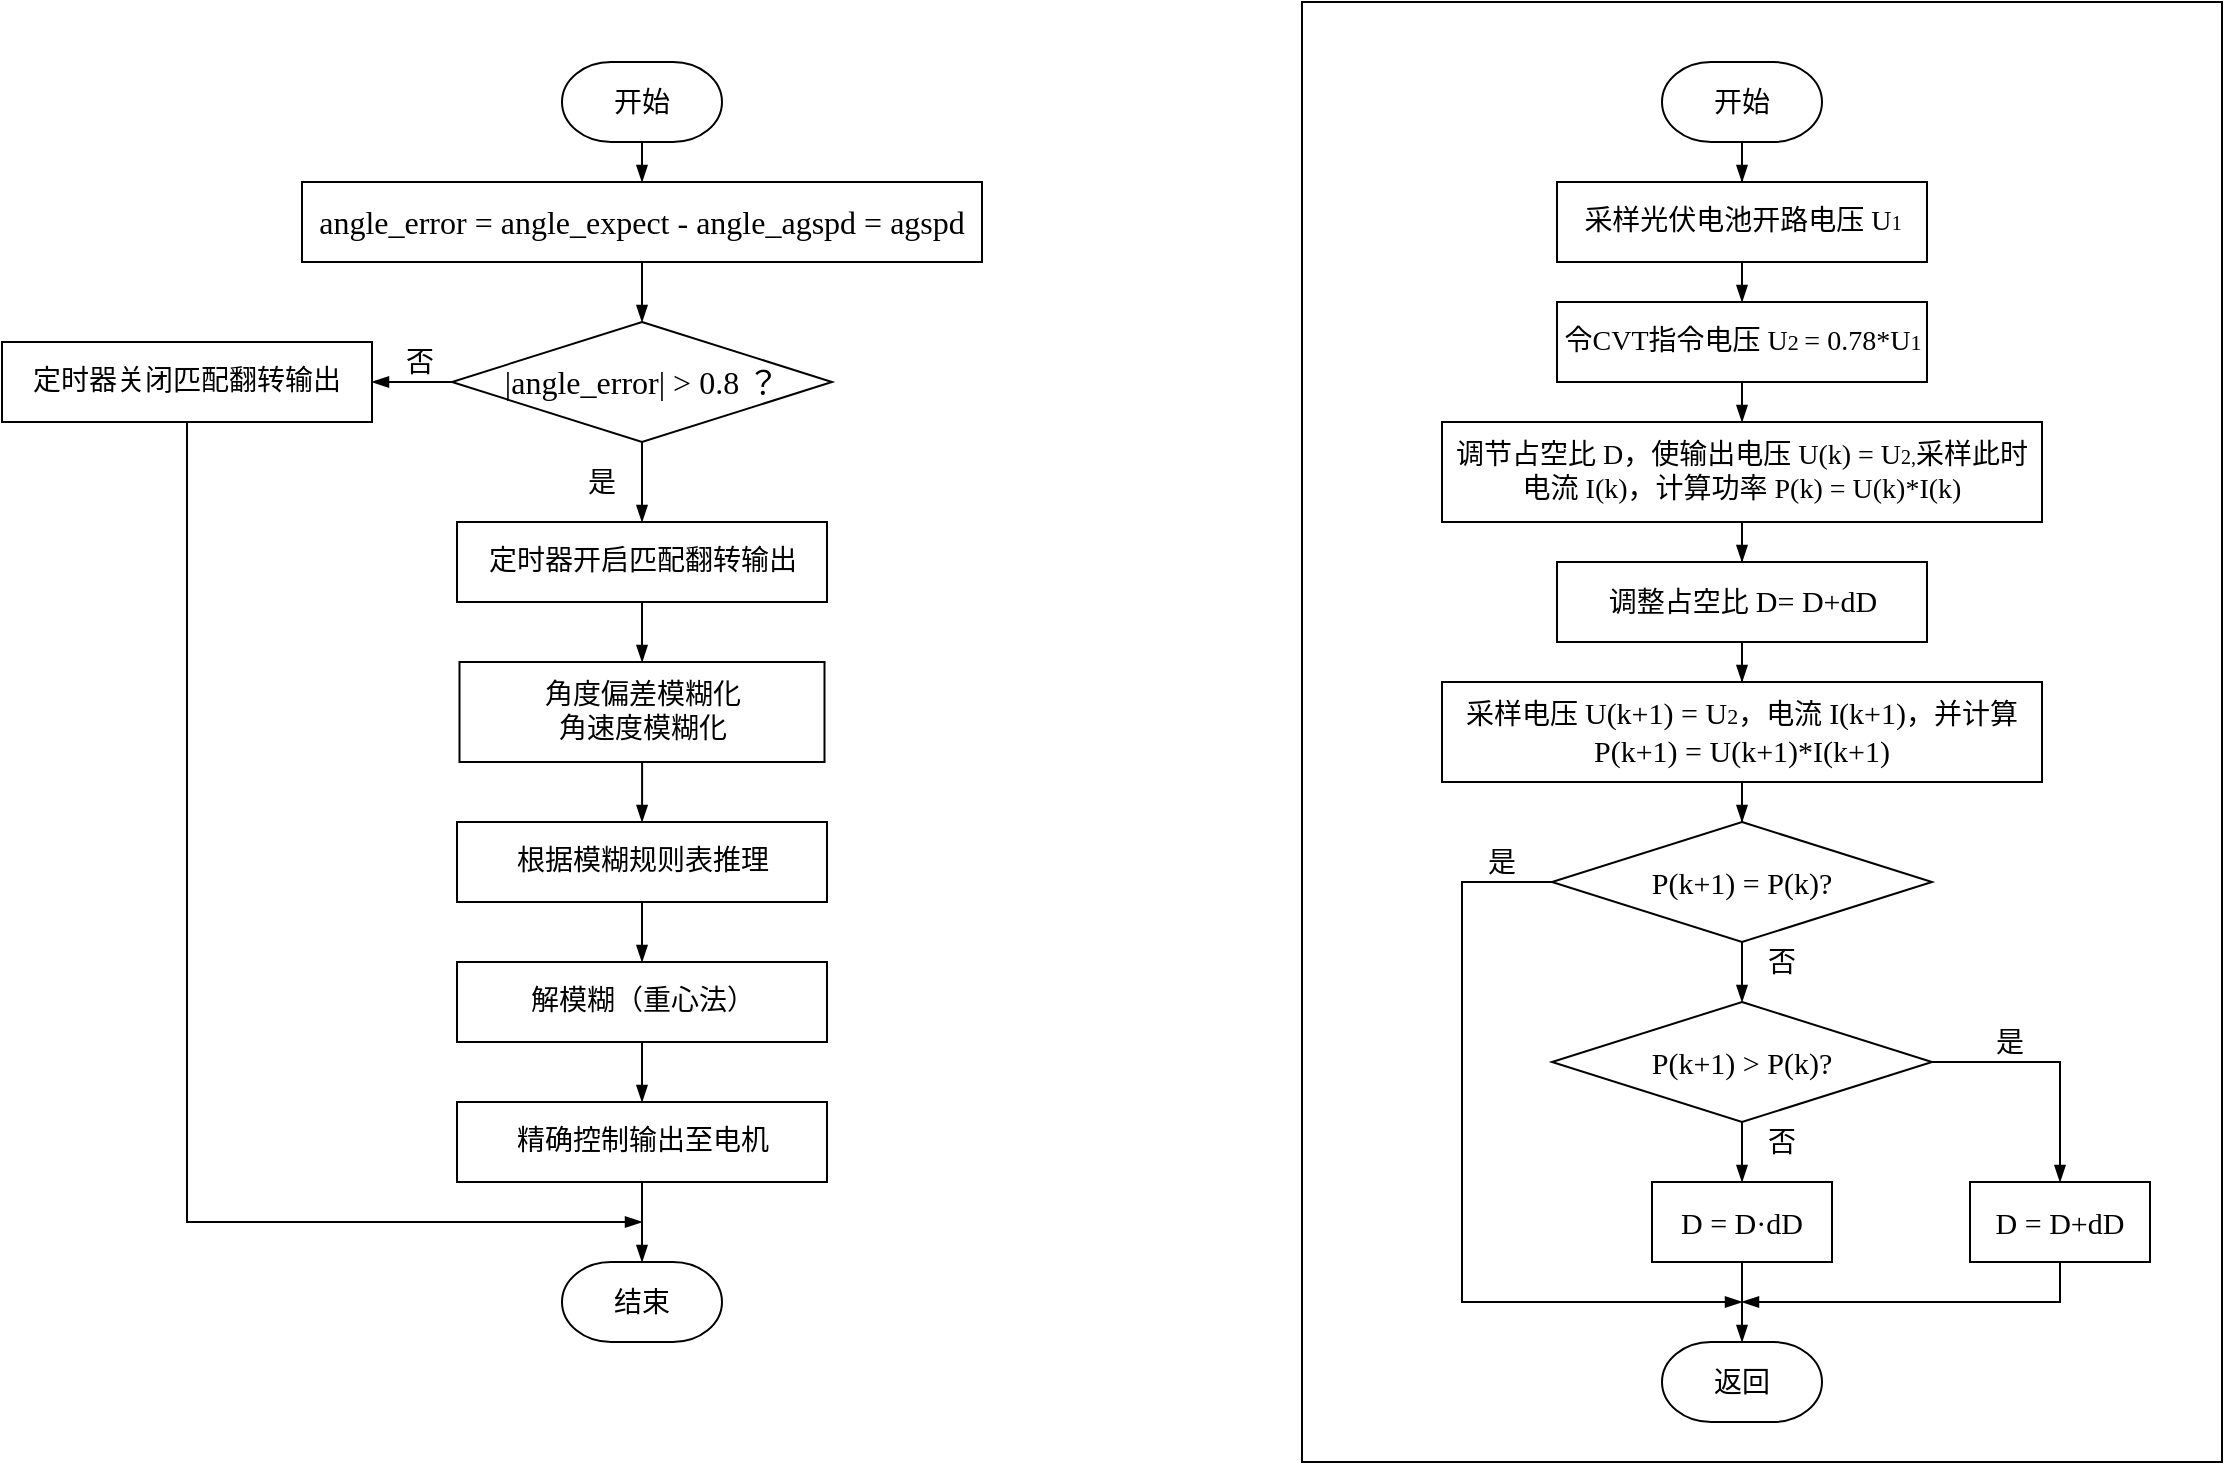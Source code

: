 <mxfile version="13.4.6" type="github">
  <diagram id="C5RBs43oDa-KdzZeNtuy" name="Page-1">
    <mxGraphModel dx="1865" dy="1748" grid="1" gridSize="10" guides="1" tooltips="1" connect="1" arrows="1" fold="1" page="1" pageScale="1" pageWidth="827" pageHeight="1169" math="0" shadow="0">
      <root>
        <mxCell id="WIyWlLk6GJQsqaUBKTNV-0" />
        <mxCell id="WIyWlLk6GJQsqaUBKTNV-1" parent="WIyWlLk6GJQsqaUBKTNV-0" />
        <mxCell id="u0UtIvNj63yNevoHzUJB-31" value="" style="rounded=0;whiteSpace=wrap;html=1;strokeWidth=1;fillColor=none;" vertex="1" parent="WIyWlLk6GJQsqaUBKTNV-1">
          <mxGeometry x="-10" y="-30" width="460" height="730" as="geometry" />
        </mxCell>
        <mxCell id="u0UtIvNj63yNevoHzUJB-3" style="edgeStyle=orthogonalEdgeStyle;rounded=0;orthogonalLoop=1;jettySize=auto;html=1;exitX=0.5;exitY=1;exitDx=0;exitDy=0;exitPerimeter=0;endArrow=blockThin;endFill=1;" edge="1" parent="WIyWlLk6GJQsqaUBKTNV-1" source="u0UtIvNj63yNevoHzUJB-0" target="u0UtIvNj63yNevoHzUJB-1">
          <mxGeometry relative="1" as="geometry" />
        </mxCell>
        <mxCell id="u0UtIvNj63yNevoHzUJB-0" value="&lt;font style=&quot;font-size: 14px&quot;&gt;开始&lt;/font&gt;" style="strokeWidth=1;html=1;shape=mxgraph.flowchart.terminator;whiteSpace=wrap;" vertex="1" parent="WIyWlLk6GJQsqaUBKTNV-1">
          <mxGeometry x="170" width="80" height="40" as="geometry" />
        </mxCell>
        <mxCell id="u0UtIvNj63yNevoHzUJB-4" style="edgeStyle=orthogonalEdgeStyle;rounded=0;orthogonalLoop=1;jettySize=auto;html=1;exitX=0.5;exitY=1;exitDx=0;exitDy=0;entryX=0.5;entryY=0;entryDx=0;entryDy=0;endArrow=blockThin;endFill=1;" edge="1" parent="WIyWlLk6GJQsqaUBKTNV-1" source="u0UtIvNj63yNevoHzUJB-1" target="u0UtIvNj63yNevoHzUJB-2">
          <mxGeometry relative="1" as="geometry" />
        </mxCell>
        <mxCell id="u0UtIvNj63yNevoHzUJB-1" value="&lt;font face=&quot;Times New Roman&quot;&gt;&lt;font style=&quot;font-size: 14px&quot;&gt;采样光伏电池开路电压 U&lt;/font&gt;&lt;font style=&quot;font-size: 10px&quot;&gt;1&lt;/font&gt;&lt;/font&gt;" style="rounded=0;whiteSpace=wrap;html=1;strokeWidth=1;" vertex="1" parent="WIyWlLk6GJQsqaUBKTNV-1">
          <mxGeometry x="117.5" y="60" width="185" height="40" as="geometry" />
        </mxCell>
        <mxCell id="u0UtIvNj63yNevoHzUJB-13" style="edgeStyle=orthogonalEdgeStyle;rounded=0;orthogonalLoop=1;jettySize=auto;html=1;exitX=0.5;exitY=1;exitDx=0;exitDy=0;entryX=0.5;entryY=0;entryDx=0;entryDy=0;endArrow=blockThin;endFill=1;" edge="1" parent="WIyWlLk6GJQsqaUBKTNV-1" source="u0UtIvNj63yNevoHzUJB-2" target="u0UtIvNj63yNevoHzUJB-5">
          <mxGeometry relative="1" as="geometry" />
        </mxCell>
        <mxCell id="u0UtIvNj63yNevoHzUJB-2" value="&lt;font face=&quot;Times New Roman&quot;&gt;&lt;font style=&quot;font-size: 14px&quot;&gt;令CVT指令电压 U&lt;/font&gt;&lt;font style=&quot;font-size: 11px&quot;&gt;2&amp;nbsp;&lt;/font&gt;&lt;font style=&quot;font-size: 14px&quot;&gt;= 0.78*U&lt;/font&gt;&lt;font style=&quot;font-size: 11px&quot;&gt;1&lt;/font&gt;&lt;/font&gt;" style="rounded=0;whiteSpace=wrap;html=1;strokeWidth=1;" vertex="1" parent="WIyWlLk6GJQsqaUBKTNV-1">
          <mxGeometry x="117.5" y="120" width="185" height="40" as="geometry" />
        </mxCell>
        <mxCell id="u0UtIvNj63yNevoHzUJB-14" style="edgeStyle=orthogonalEdgeStyle;rounded=0;orthogonalLoop=1;jettySize=auto;html=1;exitX=0.5;exitY=1;exitDx=0;exitDy=0;endArrow=blockThin;endFill=1;" edge="1" parent="WIyWlLk6GJQsqaUBKTNV-1" source="u0UtIvNj63yNevoHzUJB-5" target="u0UtIvNj63yNevoHzUJB-6">
          <mxGeometry relative="1" as="geometry" />
        </mxCell>
        <mxCell id="u0UtIvNj63yNevoHzUJB-5" value="&lt;font face=&quot;Times New Roman&quot;&gt;&lt;span style=&quot;font-size: 14px&quot;&gt;调节占空比 D，使输出电压 U(k) = U&lt;/span&gt;&lt;font style=&quot;font-size: 10px&quot;&gt;2,&lt;/font&gt;&lt;font style=&quot;font-size: 14px&quot;&gt;采样此时电流 I(k)，计算功率 P(k) = U(k)*I(k)&lt;/font&gt;&lt;/font&gt;" style="rounded=0;whiteSpace=wrap;html=1;strokeWidth=1;" vertex="1" parent="WIyWlLk6GJQsqaUBKTNV-1">
          <mxGeometry x="60" y="180" width="300" height="50" as="geometry" />
        </mxCell>
        <mxCell id="u0UtIvNj63yNevoHzUJB-15" style="edgeStyle=orthogonalEdgeStyle;rounded=0;orthogonalLoop=1;jettySize=auto;html=1;exitX=0.5;exitY=1;exitDx=0;exitDy=0;endArrow=blockThin;endFill=1;" edge="1" parent="WIyWlLk6GJQsqaUBKTNV-1" source="u0UtIvNj63yNevoHzUJB-6" target="u0UtIvNj63yNevoHzUJB-7">
          <mxGeometry relative="1" as="geometry" />
        </mxCell>
        <mxCell id="u0UtIvNj63yNevoHzUJB-6" value="&lt;font face=&quot;Times New Roman&quot;&gt;&lt;span style=&quot;font-size: 14px&quot;&gt;调整占空比&amp;nbsp;&lt;/span&gt;&lt;font style=&quot;font-size: 15px&quot;&gt;D= D+dD&lt;/font&gt;&lt;/font&gt;" style="rounded=0;whiteSpace=wrap;html=1;strokeWidth=1;" vertex="1" parent="WIyWlLk6GJQsqaUBKTNV-1">
          <mxGeometry x="117.5" y="250" width="185" height="40" as="geometry" />
        </mxCell>
        <mxCell id="u0UtIvNj63yNevoHzUJB-16" style="edgeStyle=orthogonalEdgeStyle;rounded=0;orthogonalLoop=1;jettySize=auto;html=1;exitX=0.5;exitY=1;exitDx=0;exitDy=0;endArrow=blockThin;endFill=1;" edge="1" parent="WIyWlLk6GJQsqaUBKTNV-1" source="u0UtIvNj63yNevoHzUJB-7" target="u0UtIvNj63yNevoHzUJB-8">
          <mxGeometry relative="1" as="geometry" />
        </mxCell>
        <mxCell id="u0UtIvNj63yNevoHzUJB-7" value="&lt;font face=&quot;Times New Roman&quot;&gt;&lt;span style=&quot;font-size: 14px&quot;&gt;采样电压&amp;nbsp;&lt;/span&gt;&lt;font style=&quot;font-size: 15px&quot;&gt;U(k+1) = U&lt;/font&gt;&lt;font style=&quot;font-size: 11px&quot;&gt;2&lt;/font&gt;&lt;font style=&quot;font-size: 14px&quot;&gt;，&lt;/font&gt;&lt;font style=&quot;font-size: 14px&quot;&gt;电流&amp;nbsp;&lt;/font&gt;&lt;font style=&quot;font-size: 15px&quot;&gt;I(k+1)&lt;/font&gt;&lt;font style=&quot;font-size: 14px&quot;&gt;，并计算&lt;/font&gt;&lt;font style=&quot;font-size: 15px&quot;&gt;P(k+1) = U(k+1)*I(k+1)&lt;/font&gt;&lt;/font&gt;" style="rounded=0;whiteSpace=wrap;html=1;strokeWidth=1;" vertex="1" parent="WIyWlLk6GJQsqaUBKTNV-1">
          <mxGeometry x="60" y="310" width="300" height="50" as="geometry" />
        </mxCell>
        <mxCell id="u0UtIvNj63yNevoHzUJB-17" style="edgeStyle=orthogonalEdgeStyle;rounded=0;orthogonalLoop=1;jettySize=auto;html=1;exitX=0.5;exitY=1;exitDx=0;exitDy=0;endArrow=blockThin;endFill=1;" edge="1" parent="WIyWlLk6GJQsqaUBKTNV-1" source="u0UtIvNj63yNevoHzUJB-8" target="u0UtIvNj63yNevoHzUJB-9">
          <mxGeometry relative="1" as="geometry" />
        </mxCell>
        <mxCell id="u0UtIvNj63yNevoHzUJB-19" style="edgeStyle=orthogonalEdgeStyle;rounded=0;orthogonalLoop=1;jettySize=auto;html=1;endArrow=blockThin;endFill=1;exitX=0;exitY=0.5;exitDx=0;exitDy=0;" edge="1" parent="WIyWlLk6GJQsqaUBKTNV-1" source="u0UtIvNj63yNevoHzUJB-8">
          <mxGeometry relative="1" as="geometry">
            <mxPoint x="210" y="620" as="targetPoint" />
            <mxPoint x="110" y="420" as="sourcePoint" />
            <Array as="points">
              <mxPoint x="70" y="410" />
              <mxPoint x="70" y="620" />
            </Array>
          </mxGeometry>
        </mxCell>
        <mxCell id="u0UtIvNj63yNevoHzUJB-8" value="&lt;span style=&quot;font-family: &amp;#34;times new roman&amp;#34;&quot;&gt;&lt;font style=&quot;font-size: 15px&quot;&gt;P(k+1) = P(k)?&lt;/font&gt;&lt;/span&gt;" style="rhombus;whiteSpace=wrap;html=1;strokeWidth=1;" vertex="1" parent="WIyWlLk6GJQsqaUBKTNV-1">
          <mxGeometry x="115" y="380" width="190" height="60" as="geometry" />
        </mxCell>
        <mxCell id="u0UtIvNj63yNevoHzUJB-18" style="edgeStyle=orthogonalEdgeStyle;rounded=0;orthogonalLoop=1;jettySize=auto;html=1;exitX=0.5;exitY=1;exitDx=0;exitDy=0;endArrow=blockThin;endFill=1;" edge="1" parent="WIyWlLk6GJQsqaUBKTNV-1" source="u0UtIvNj63yNevoHzUJB-9" target="u0UtIvNj63yNevoHzUJB-10">
          <mxGeometry relative="1" as="geometry" />
        </mxCell>
        <mxCell id="u0UtIvNj63yNevoHzUJB-21" style="edgeStyle=orthogonalEdgeStyle;rounded=0;orthogonalLoop=1;jettySize=auto;html=1;endArrow=blockThin;endFill=1;" edge="1" parent="WIyWlLk6GJQsqaUBKTNV-1" source="u0UtIvNj63yNevoHzUJB-9" target="u0UtIvNj63yNevoHzUJB-11">
          <mxGeometry relative="1" as="geometry" />
        </mxCell>
        <mxCell id="u0UtIvNj63yNevoHzUJB-9" value="&lt;span style=&quot;font-family: &amp;#34;times new roman&amp;#34;&quot;&gt;&lt;font style=&quot;font-size: 15px&quot;&gt;P(k+1) &amp;gt; P(k)?&lt;/font&gt;&lt;/span&gt;" style="rhombus;whiteSpace=wrap;html=1;strokeWidth=1;" vertex="1" parent="WIyWlLk6GJQsqaUBKTNV-1">
          <mxGeometry x="115" y="470" width="190" height="60" as="geometry" />
        </mxCell>
        <mxCell id="u0UtIvNj63yNevoHzUJB-20" style="edgeStyle=orthogonalEdgeStyle;rounded=0;orthogonalLoop=1;jettySize=auto;html=1;endArrow=blockThin;endFill=1;" edge="1" parent="WIyWlLk6GJQsqaUBKTNV-1" source="u0UtIvNj63yNevoHzUJB-10" target="u0UtIvNj63yNevoHzUJB-12">
          <mxGeometry relative="1" as="geometry" />
        </mxCell>
        <mxCell id="u0UtIvNj63yNevoHzUJB-10" value="&lt;span style=&quot;font-family: &amp;#34;times new roman&amp;#34;&quot;&gt;&lt;font style=&quot;font-size: 15px&quot;&gt;D = D·dD&lt;/font&gt;&lt;/span&gt;" style="rounded=0;whiteSpace=wrap;html=1;strokeWidth=1;" vertex="1" parent="WIyWlLk6GJQsqaUBKTNV-1">
          <mxGeometry x="165" y="560" width="90" height="40" as="geometry" />
        </mxCell>
        <mxCell id="u0UtIvNj63yNevoHzUJB-24" style="edgeStyle=orthogonalEdgeStyle;rounded=0;orthogonalLoop=1;jettySize=auto;html=1;exitX=0.5;exitY=1;exitDx=0;exitDy=0;entryX=1;entryY=0.6;entryDx=0;entryDy=0;entryPerimeter=0;endArrow=blockThin;endFill=1;" edge="1" parent="WIyWlLk6GJQsqaUBKTNV-1" source="u0UtIvNj63yNevoHzUJB-11">
          <mxGeometry relative="1" as="geometry">
            <mxPoint x="210.0" y="620" as="targetPoint" />
            <Array as="points">
              <mxPoint x="369" y="620" />
            </Array>
          </mxGeometry>
        </mxCell>
        <mxCell id="u0UtIvNj63yNevoHzUJB-11" value="&lt;span style=&quot;font-family: &amp;#34;times new roman&amp;#34;&quot;&gt;&lt;font style=&quot;font-size: 15px&quot;&gt;D = D+dD&lt;/font&gt;&lt;/span&gt;" style="rounded=0;whiteSpace=wrap;html=1;strokeWidth=1;" vertex="1" parent="WIyWlLk6GJQsqaUBKTNV-1">
          <mxGeometry x="324" y="560" width="90" height="40" as="geometry" />
        </mxCell>
        <mxCell id="u0UtIvNj63yNevoHzUJB-12" value="&lt;font style=&quot;font-size: 14px&quot;&gt;返回&lt;/font&gt;" style="strokeWidth=1;html=1;shape=mxgraph.flowchart.terminator;whiteSpace=wrap;" vertex="1" parent="WIyWlLk6GJQsqaUBKTNV-1">
          <mxGeometry x="170" y="640" width="80" height="40" as="geometry" />
        </mxCell>
        <mxCell id="u0UtIvNj63yNevoHzUJB-25" value="&lt;font style=&quot;font-size: 14px&quot;&gt;是&lt;/font&gt;" style="text;html=1;strokeColor=none;fillColor=none;align=center;verticalAlign=middle;whiteSpace=wrap;rounded=0;" vertex="1" parent="WIyWlLk6GJQsqaUBKTNV-1">
          <mxGeometry x="70" y="390" width="40" height="20" as="geometry" />
        </mxCell>
        <mxCell id="u0UtIvNj63yNevoHzUJB-26" value="&lt;font style=&quot;font-size: 14px&quot;&gt;是&lt;/font&gt;" style="text;html=1;strokeColor=none;fillColor=none;align=center;verticalAlign=middle;whiteSpace=wrap;rounded=0;" vertex="1" parent="WIyWlLk6GJQsqaUBKTNV-1">
          <mxGeometry x="324" y="480" width="40" height="20" as="geometry" />
        </mxCell>
        <mxCell id="u0UtIvNj63yNevoHzUJB-28" value="&lt;font style=&quot;font-size: 14px&quot;&gt;否&lt;/font&gt;" style="text;html=1;strokeColor=none;fillColor=none;align=center;verticalAlign=middle;whiteSpace=wrap;rounded=0;" vertex="1" parent="WIyWlLk6GJQsqaUBKTNV-1">
          <mxGeometry x="210" y="440" width="40" height="20" as="geometry" />
        </mxCell>
        <mxCell id="u0UtIvNj63yNevoHzUJB-29" value="&lt;font style=&quot;font-size: 14px&quot;&gt;否&lt;/font&gt;" style="text;html=1;strokeColor=none;fillColor=none;align=center;verticalAlign=middle;whiteSpace=wrap;rounded=0;" vertex="1" parent="WIyWlLk6GJQsqaUBKTNV-1">
          <mxGeometry x="210" y="530" width="40" height="20" as="geometry" />
        </mxCell>
        <mxCell id="u0UtIvNj63yNevoHzUJB-41" style="edgeStyle=orthogonalEdgeStyle;rounded=0;orthogonalLoop=1;jettySize=auto;html=1;exitX=0.5;exitY=1;exitDx=0;exitDy=0;exitPerimeter=0;entryX=0.5;entryY=0;entryDx=0;entryDy=0;endArrow=blockThin;endFill=1;" edge="1" parent="WIyWlLk6GJQsqaUBKTNV-1" source="u0UtIvNj63yNevoHzUJB-32" target="u0UtIvNj63yNevoHzUJB-33">
          <mxGeometry relative="1" as="geometry" />
        </mxCell>
        <mxCell id="u0UtIvNj63yNevoHzUJB-32" value="&lt;font style=&quot;font-size: 14px&quot;&gt;开始&lt;/font&gt;" style="strokeWidth=1;html=1;shape=mxgraph.flowchart.terminator;whiteSpace=wrap;" vertex="1" parent="WIyWlLk6GJQsqaUBKTNV-1">
          <mxGeometry x="-380" width="80" height="40" as="geometry" />
        </mxCell>
        <mxCell id="u0UtIvNj63yNevoHzUJB-42" style="edgeStyle=orthogonalEdgeStyle;rounded=0;orthogonalLoop=1;jettySize=auto;html=1;endArrow=blockThin;endFill=1;" edge="1" parent="WIyWlLk6GJQsqaUBKTNV-1" source="u0UtIvNj63yNevoHzUJB-33" target="u0UtIvNj63yNevoHzUJB-34">
          <mxGeometry relative="1" as="geometry" />
        </mxCell>
        <mxCell id="u0UtIvNj63yNevoHzUJB-33" value="&lt;div style=&quot;text-align: left&quot;&gt;&lt;span style=&quot;font-family: &amp;#34;times new roman&amp;#34;&quot;&gt;&lt;font style=&quot;font-size: 16px&quot;&gt;angle_error = angle_expect - angle_agspd = agspd&lt;/font&gt;&lt;/span&gt;&lt;/div&gt;" style="rounded=0;whiteSpace=wrap;html=1;strokeWidth=1;" vertex="1" parent="WIyWlLk6GJQsqaUBKTNV-1">
          <mxGeometry x="-510" y="60" width="340" height="40" as="geometry" />
        </mxCell>
        <mxCell id="u0UtIvNj63yNevoHzUJB-43" style="edgeStyle=orthogonalEdgeStyle;rounded=0;orthogonalLoop=1;jettySize=auto;html=1;endArrow=blockThin;endFill=1;" edge="1" parent="WIyWlLk6GJQsqaUBKTNV-1" source="u0UtIvNj63yNevoHzUJB-34" target="u0UtIvNj63yNevoHzUJB-35">
          <mxGeometry relative="1" as="geometry" />
        </mxCell>
        <mxCell id="u0UtIvNj63yNevoHzUJB-48" style="edgeStyle=orthogonalEdgeStyle;rounded=0;orthogonalLoop=1;jettySize=auto;html=1;entryX=1;entryY=0.5;entryDx=0;entryDy=0;endArrow=blockThin;endFill=1;" edge="1" parent="WIyWlLk6GJQsqaUBKTNV-1" source="u0UtIvNj63yNevoHzUJB-34" target="u0UtIvNj63yNevoHzUJB-40">
          <mxGeometry relative="1" as="geometry" />
        </mxCell>
        <mxCell id="u0UtIvNj63yNevoHzUJB-34" value="&lt;font style=&quot;font-size: 16px&quot; face=&quot;Times New Roman&quot;&gt;|angle_error| &amp;gt; 0.8&amp;nbsp;？&lt;/font&gt;" style="rhombus;whiteSpace=wrap;html=1;strokeWidth=1;" vertex="1" parent="WIyWlLk6GJQsqaUBKTNV-1">
          <mxGeometry x="-435" y="130" width="190" height="60" as="geometry" />
        </mxCell>
        <mxCell id="u0UtIvNj63yNevoHzUJB-44" style="edgeStyle=orthogonalEdgeStyle;rounded=0;orthogonalLoop=1;jettySize=auto;html=1;endArrow=blockThin;endFill=1;" edge="1" parent="WIyWlLk6GJQsqaUBKTNV-1" source="u0UtIvNj63yNevoHzUJB-35" target="u0UtIvNj63yNevoHzUJB-36">
          <mxGeometry relative="1" as="geometry" />
        </mxCell>
        <mxCell id="u0UtIvNj63yNevoHzUJB-35" value="&lt;font face=&quot;Times New Roman&quot;&gt;&lt;span style=&quot;font-size: 14px&quot;&gt;定时器开启匹配翻转输出&lt;/span&gt;&lt;/font&gt;" style="rounded=0;whiteSpace=wrap;html=1;strokeWidth=1;" vertex="1" parent="WIyWlLk6GJQsqaUBKTNV-1">
          <mxGeometry x="-432.5" y="230" width="185" height="40" as="geometry" />
        </mxCell>
        <mxCell id="u0UtIvNj63yNevoHzUJB-45" style="edgeStyle=orthogonalEdgeStyle;rounded=0;orthogonalLoop=1;jettySize=auto;html=1;entryX=0.5;entryY=0;entryDx=0;entryDy=0;endArrow=blockThin;endFill=1;" edge="1" parent="WIyWlLk6GJQsqaUBKTNV-1" source="u0UtIvNj63yNevoHzUJB-36" target="u0UtIvNj63yNevoHzUJB-37">
          <mxGeometry relative="1" as="geometry" />
        </mxCell>
        <mxCell id="u0UtIvNj63yNevoHzUJB-36" value="&lt;font face=&quot;Times New Roman&quot;&gt;&lt;span style=&quot;font-size: 14px&quot;&gt;角度偏差模糊化&lt;br&gt;角速度模糊化&lt;br&gt;&lt;/span&gt;&lt;/font&gt;" style="rounded=0;whiteSpace=wrap;html=1;strokeWidth=1;" vertex="1" parent="WIyWlLk6GJQsqaUBKTNV-1">
          <mxGeometry x="-431.25" y="300" width="182.5" height="50" as="geometry" />
        </mxCell>
        <mxCell id="u0UtIvNj63yNevoHzUJB-46" style="edgeStyle=orthogonalEdgeStyle;rounded=0;orthogonalLoop=1;jettySize=auto;html=1;exitX=0.5;exitY=1;exitDx=0;exitDy=0;endArrow=blockThin;endFill=1;" edge="1" parent="WIyWlLk6GJQsqaUBKTNV-1" source="u0UtIvNj63yNevoHzUJB-37" target="u0UtIvNj63yNevoHzUJB-38">
          <mxGeometry relative="1" as="geometry" />
        </mxCell>
        <mxCell id="u0UtIvNj63yNevoHzUJB-37" value="&lt;font face=&quot;Times New Roman&quot;&gt;&lt;span style=&quot;font-size: 14px&quot;&gt;根据模糊规则表推理&lt;/span&gt;&lt;/font&gt;" style="rounded=0;whiteSpace=wrap;html=1;strokeWidth=1;" vertex="1" parent="WIyWlLk6GJQsqaUBKTNV-1">
          <mxGeometry x="-432.5" y="380" width="185" height="40" as="geometry" />
        </mxCell>
        <mxCell id="u0UtIvNj63yNevoHzUJB-47" style="edgeStyle=orthogonalEdgeStyle;rounded=0;orthogonalLoop=1;jettySize=auto;html=1;exitX=0.5;exitY=1;exitDx=0;exitDy=0;endArrow=blockThin;endFill=1;" edge="1" parent="WIyWlLk6GJQsqaUBKTNV-1" source="u0UtIvNj63yNevoHzUJB-38" target="u0UtIvNj63yNevoHzUJB-39">
          <mxGeometry relative="1" as="geometry" />
        </mxCell>
        <mxCell id="u0UtIvNj63yNevoHzUJB-38" value="&lt;font face=&quot;Times New Roman&quot;&gt;&lt;span style=&quot;font-size: 14px&quot;&gt;解模糊（重心法）&lt;/span&gt;&lt;/font&gt;" style="rounded=0;whiteSpace=wrap;html=1;strokeWidth=1;" vertex="1" parent="WIyWlLk6GJQsqaUBKTNV-1">
          <mxGeometry x="-432.5" y="450" width="185" height="40" as="geometry" />
        </mxCell>
        <mxCell id="u0UtIvNj63yNevoHzUJB-50" style="edgeStyle=orthogonalEdgeStyle;rounded=0;orthogonalLoop=1;jettySize=auto;html=1;exitX=0.5;exitY=1;exitDx=0;exitDy=0;entryX=0.5;entryY=0;entryDx=0;entryDy=0;entryPerimeter=0;endArrow=blockThin;endFill=1;" edge="1" parent="WIyWlLk6GJQsqaUBKTNV-1" source="u0UtIvNj63yNevoHzUJB-39" target="u0UtIvNj63yNevoHzUJB-49">
          <mxGeometry relative="1" as="geometry" />
        </mxCell>
        <mxCell id="u0UtIvNj63yNevoHzUJB-39" value="&lt;font face=&quot;Times New Roman&quot;&gt;&lt;span style=&quot;font-size: 14px&quot;&gt;精确控制输出至电机&lt;/span&gt;&lt;/font&gt;" style="rounded=0;whiteSpace=wrap;html=1;strokeWidth=1;" vertex="1" parent="WIyWlLk6GJQsqaUBKTNV-1">
          <mxGeometry x="-432.5" y="520" width="185" height="40" as="geometry" />
        </mxCell>
        <mxCell id="u0UtIvNj63yNevoHzUJB-51" style="edgeStyle=orthogonalEdgeStyle;rounded=0;orthogonalLoop=1;jettySize=auto;html=1;endArrow=blockThin;endFill=1;exitX=0.5;exitY=1;exitDx=0;exitDy=0;" edge="1" parent="WIyWlLk6GJQsqaUBKTNV-1" source="u0UtIvNj63yNevoHzUJB-40">
          <mxGeometry relative="1" as="geometry">
            <mxPoint x="-340" y="580" as="targetPoint" />
            <Array as="points">
              <mxPoint x="-567" y="580" />
            </Array>
          </mxGeometry>
        </mxCell>
        <mxCell id="u0UtIvNj63yNevoHzUJB-40" value="&lt;font face=&quot;Times New Roman&quot;&gt;&lt;span style=&quot;font-size: 14px&quot;&gt;定时器关闭匹配翻转输出&lt;/span&gt;&lt;/font&gt;" style="rounded=0;whiteSpace=wrap;html=1;strokeWidth=1;" vertex="1" parent="WIyWlLk6GJQsqaUBKTNV-1">
          <mxGeometry x="-660" y="140" width="185" height="40" as="geometry" />
        </mxCell>
        <mxCell id="u0UtIvNj63yNevoHzUJB-49" value="&lt;font style=&quot;font-size: 14px&quot;&gt;结束&lt;/font&gt;" style="strokeWidth=1;html=1;shape=mxgraph.flowchart.terminator;whiteSpace=wrap;" vertex="1" parent="WIyWlLk6GJQsqaUBKTNV-1">
          <mxGeometry x="-380" y="600" width="80" height="40" as="geometry" />
        </mxCell>
        <mxCell id="u0UtIvNj63yNevoHzUJB-53" value="&lt;font style=&quot;font-size: 14px&quot;&gt;是&lt;/font&gt;" style="text;html=1;strokeColor=none;fillColor=none;align=center;verticalAlign=middle;whiteSpace=wrap;rounded=0;" vertex="1" parent="WIyWlLk6GJQsqaUBKTNV-1">
          <mxGeometry x="-380" y="200" width="40" height="20" as="geometry" />
        </mxCell>
        <mxCell id="u0UtIvNj63yNevoHzUJB-54" value="&lt;font style=&quot;font-size: 14px&quot;&gt;否&lt;/font&gt;" style="text;html=1;strokeColor=none;fillColor=none;align=center;verticalAlign=middle;whiteSpace=wrap;rounded=0;" vertex="1" parent="WIyWlLk6GJQsqaUBKTNV-1">
          <mxGeometry x="-471.25" y="140" width="40" height="20" as="geometry" />
        </mxCell>
      </root>
    </mxGraphModel>
  </diagram>
</mxfile>

